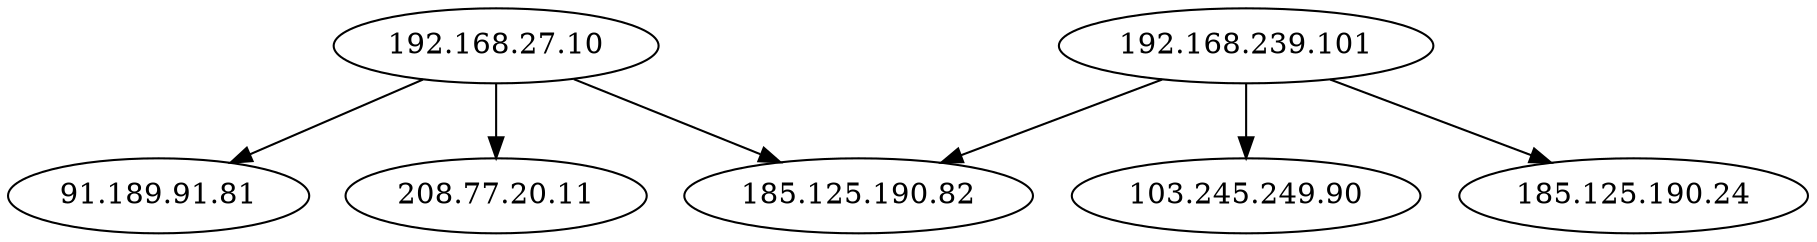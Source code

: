 digraph NWTraffic_update {
  "192.168.27.10" [degree=103, in_degree=0, out_degree=103, activity_score=1.00, total_connections=103];
  "91.189.91.81" [degree=2, in_degree=2, out_degree=0, activity_score=0.19, total_connections=2];
  "192.168.27.10" -> "91.189.91.81" [protocol_UNKNOWN=0.00,protocol_TCP=1.00,protocol_UDP=0.00,protocol_ICMP=0.00,timestamp_sin=0.71,timestamp_cos=-0.70,src_port_type=0.50,dst_port_type=0.00,conn_state_successful=1.00,conn_state_rejected_reset=0.00,conn_state_partial=0.00,conn_state_suspicious=0.00,conn_state_other=0.00,local_orig=1.00,local_resp=0.00,history_length=0.80,orig_bytes=0.61,resp_bytes=1.11,orig_pkts=0.54,resp_pkts=0.59,orig_ip_bytes=0.81,resp_ip_bytes=1.11,service_HTTP=1.00,service_FTP=0.00,service_SSH=0.00,service_DNS=0.00,service_UNKNOWN=0.00  ];
  "192.168.27.10" [degree=103, in_degree=0, out_degree=103, activity_score=1.00, total_connections=103];
  "208.77.20.11" [degree=1, in_degree=1, out_degree=0, activity_score=0.10, total_connections=1];
  "192.168.27.10" -> "208.77.20.11" [protocol_UNKNOWN=0.00,protocol_TCP=1.00,protocol_UDP=0.00,protocol_ICMP=0.00,timestamp_sin=0.71,timestamp_cos=-0.70,src_port_type=1.00,dst_port_type=0.00,conn_state_successful=1.00,conn_state_rejected_reset=0.00,conn_state_partial=0.00,conn_state_suspicious=0.00,conn_state_other=0.00,local_orig=1.00,local_resp=0.00,history_length=0.80,orig_bytes=0.47,resp_bytes=0.82,orig_pkts=0.29,resp_pkts=0.31,orig_ip_bytes=0.58,resp_ip_bytes=0.82,service_HTTP=1.00,service_FTP=0.00,service_SSH=0.00,service_DNS=0.00,service_UNKNOWN=0.00  ];
  "192.168.27.10" [degree=103, in_degree=0, out_degree=103, activity_score=1.00, total_connections=103];
  "185.125.190.82" [degree=2, in_degree=2, out_degree=0, activity_score=0.19, total_connections=2];
  "192.168.27.10" -> "185.125.190.82" [protocol_UNKNOWN=0.00,protocol_TCP=1.00,protocol_UDP=0.00,protocol_ICMP=0.00,timestamp_sin=0.71,timestamp_cos=-0.70,src_port_type=1.00,dst_port_type=0.00,conn_state_successful=1.00,conn_state_rejected_reset=0.00,conn_state_partial=0.00,conn_state_suspicious=0.00,conn_state_other=0.00,local_orig=1.00,local_resp=0.00,history_length=0.80,orig_bytes=0.64,resp_bytes=1.13,orig_pkts=0.55,resp_pkts=0.61,orig_ip_bytes=0.83,resp_ip_bytes=1.13,service_HTTP=1.00,service_FTP=0.00,service_SSH=0.00,service_DNS=0.00,service_UNKNOWN=0.00  ];
  "192.168.239.101" [degree=20, in_degree=8, out_degree=12, activity_score=0.88, total_connections=20];
  "103.245.249.90" [degree=3, in_degree=3, out_degree=0, activity_score=0.27, total_connections=3];
  "192.168.239.101" -> "103.245.249.90" [protocol_UNKNOWN=0.00,protocol_TCP=1.00,protocol_UDP=0.00,protocol_ICMP=0.00,timestamp_sin=0.71,timestamp_cos=-0.70,src_port_type=1.00,dst_port_type=0.00,conn_state_successful=1.00,conn_state_rejected_reset=0.00,conn_state_partial=0.00,conn_state_suspicious=0.00,conn_state_other=0.00,local_orig=1.00,local_resp=0.00,history_length=0.80,orig_bytes=0.47,resp_bytes=0.45,orig_pkts=0.17,resp_pkts=0.17,orig_ip_bytes=0.51,resp_ip_bytes=0.49,service_HTTP=1.00,service_FTP=0.00,service_SSH=0.00,service_DNS=0.00,service_UNKNOWN=0.00  ];
  "192.168.239.101" [degree=20, in_degree=8, out_degree=12, activity_score=0.88, total_connections=20];
  "185.125.190.82" [degree=2, in_degree=2, out_degree=0, activity_score=0.19, total_connections=2];
  "192.168.239.101" -> "185.125.190.82" [protocol_UNKNOWN=0.00,protocol_TCP=1.00,protocol_UDP=0.00,protocol_ICMP=0.00,timestamp_sin=0.71,timestamp_cos=-0.70,src_port_type=0.50,dst_port_type=0.00,conn_state_successful=1.00,conn_state_rejected_reset=0.00,conn_state_partial=0.00,conn_state_suspicious=0.00,conn_state_other=0.00,local_orig=1.00,local_resp=0.00,history_length=0.80,orig_bytes=0.39,resp_bytes=0.41,orig_pkts=0.14,resp_pkts=0.13,orig_ip_bytes=0.45,resp_ip_bytes=0.45,service_HTTP=1.00,service_FTP=0.00,service_SSH=0.00,service_DNS=0.00,service_UNKNOWN=0.00  ];
  "192.168.239.101" [degree=20, in_degree=8, out_degree=12, activity_score=0.88, total_connections=20];
  "185.125.190.24" [degree=1, in_degree=1, out_degree=0, activity_score=0.10, total_connections=1];
  "192.168.239.101" -> "185.125.190.24" [protocol_UNKNOWN=0.00,protocol_TCP=1.00,protocol_UDP=0.00,protocol_ICMP=0.00,timestamp_sin=0.71,timestamp_cos=-0.70,src_port_type=1.00,dst_port_type=0.00,conn_state_successful=1.00,conn_state_rejected_reset=0.00,conn_state_partial=0.00,conn_state_suspicious=0.00,conn_state_other=0.00,local_orig=1.00,local_resp=0.00,history_length=0.90,orig_bytes=0.50,resp_bytes=0.72,orig_pkts=0.22,resp_pkts=0.24,orig_ip_bytes=0.54,resp_ip_bytes=0.72,service_HTTP=0.00,service_FTP=0.00,service_SSH=0.00,service_DNS=0.00,service_UNKNOWN=1.00  ];
}
